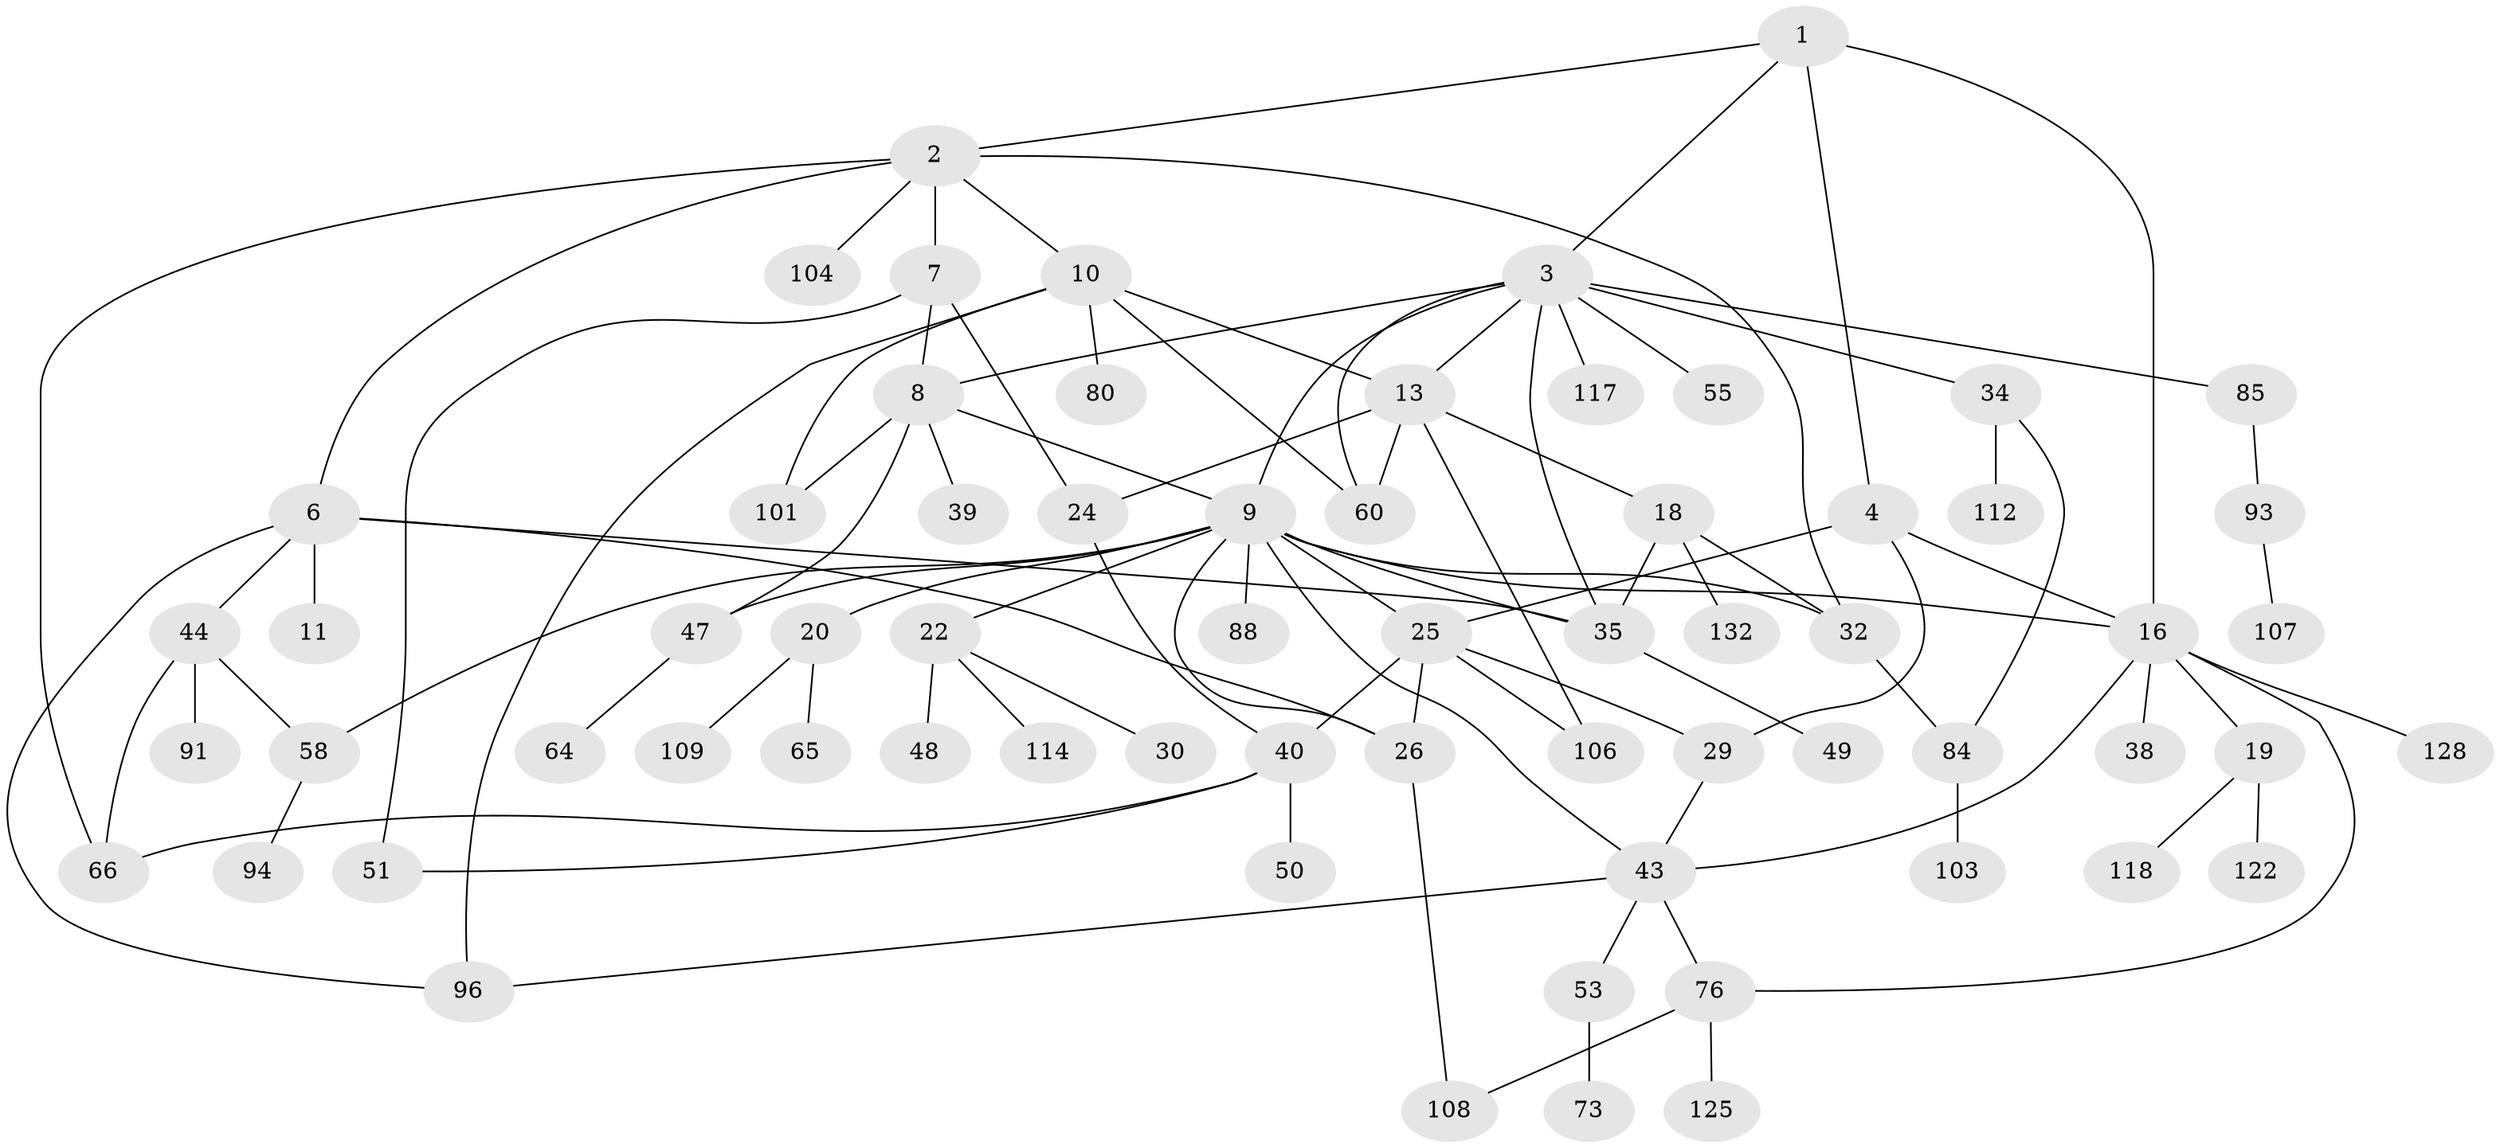 // original degree distribution, {4: 0.11363636363636363, 3: 0.22727272727272727, 10: 0.007575757575757576, 6: 0.03787878787878788, 5: 0.05303030303030303, 1: 0.32575757575757575, 2: 0.23484848484848486}
// Generated by graph-tools (version 1.1) at 2025/13/03/09/25 04:13:32]
// undirected, 66 vertices, 97 edges
graph export_dot {
graph [start="1"]
  node [color=gray90,style=filled];
  1;
  2 [super="+5"];
  3 [super="+36+77+28+90+78"];
  4 [super="+21+31+62"];
  6 [super="+72+105+68+23"];
  7 [super="+56+111"];
  8 [super="+123+121"];
  9 [super="+27+12+15+81"];
  10 [super="+45"];
  11;
  13 [super="+14+92+41"];
  16 [super="+37+42"];
  18 [super="+98"];
  19;
  20 [super="+52"];
  22;
  24;
  25;
  26 [super="+113+116+59"];
  29 [super="+83"];
  30;
  32 [super="+126+70+54+71"];
  34;
  35 [super="+95"];
  38;
  39;
  40 [super="+46"];
  43 [super="+57"];
  44 [super="+63+75+61"];
  47;
  48;
  49 [super="+97"];
  50;
  51;
  53;
  55;
  58 [super="+67"];
  60;
  64;
  65 [super="+115"];
  66 [super="+102"];
  73;
  76 [super="+82"];
  80;
  84 [super="+129+119"];
  85 [super="+120"];
  88;
  91;
  93 [super="+110+124"];
  94 [super="+130"];
  96;
  101;
  103;
  104;
  106;
  107;
  108;
  109;
  112;
  114;
  117;
  118;
  122;
  125;
  128;
  132;
  1 -- 2;
  1 -- 3;
  1 -- 4;
  1 -- 16;
  2 -- 10;
  2 -- 7;
  2 -- 104;
  2 -- 6;
  2 -- 32;
  2 -- 66;
  3 -- 9;
  3 -- 13;
  3 -- 34;
  3 -- 35;
  3 -- 85;
  3 -- 60;
  3 -- 117;
  3 -- 55;
  3 -- 8;
  4 -- 29;
  4 -- 25;
  4 -- 16;
  6 -- 11;
  6 -- 96;
  6 -- 26;
  6 -- 35;
  6 -- 44;
  7 -- 8;
  7 -- 24;
  7 -- 51;
  8 -- 39;
  8 -- 47;
  8 -- 101;
  8 -- 9;
  9 -- 47;
  9 -- 88;
  9 -- 58;
  9 -- 25;
  9 -- 32 [weight=2];
  9 -- 43;
  9 -- 16 [weight=2];
  9 -- 20;
  9 -- 22;
  9 -- 26;
  9 -- 35;
  10 -- 60;
  10 -- 13;
  10 -- 96;
  10 -- 80;
  10 -- 101;
  13 -- 18;
  13 -- 24;
  13 -- 60;
  13 -- 106;
  16 -- 19;
  16 -- 38;
  16 -- 128;
  16 -- 43;
  16 -- 76;
  18 -- 32;
  18 -- 35;
  18 -- 132;
  19 -- 118;
  19 -- 122;
  20 -- 65;
  20 -- 109;
  22 -- 30;
  22 -- 48;
  22 -- 114;
  24 -- 40;
  25 -- 106;
  25 -- 40;
  25 -- 29;
  25 -- 26;
  26 -- 108;
  29 -- 43;
  32 -- 84;
  34 -- 112;
  34 -- 84;
  35 -- 49;
  40 -- 51;
  40 -- 50;
  40 -- 66;
  43 -- 53;
  43 -- 76;
  43 -- 96;
  44 -- 91;
  44 -- 58;
  44 -- 66;
  47 -- 64;
  53 -- 73;
  58 -- 94;
  76 -- 108;
  76 -- 125;
  84 -- 103;
  85 -- 93;
  93 -- 107;
}

